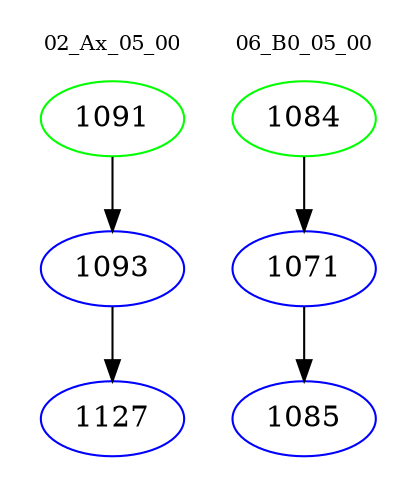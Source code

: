 digraph{
subgraph cluster_0 {
color = white
label = "02_Ax_05_00";
fontsize=10;
T0_1091 [label="1091", color="green"]
T0_1091 -> T0_1093 [color="black"]
T0_1093 [label="1093", color="blue"]
T0_1093 -> T0_1127 [color="black"]
T0_1127 [label="1127", color="blue"]
}
subgraph cluster_1 {
color = white
label = "06_B0_05_00";
fontsize=10;
T1_1084 [label="1084", color="green"]
T1_1084 -> T1_1071 [color="black"]
T1_1071 [label="1071", color="blue"]
T1_1071 -> T1_1085 [color="black"]
T1_1085 [label="1085", color="blue"]
}
}
